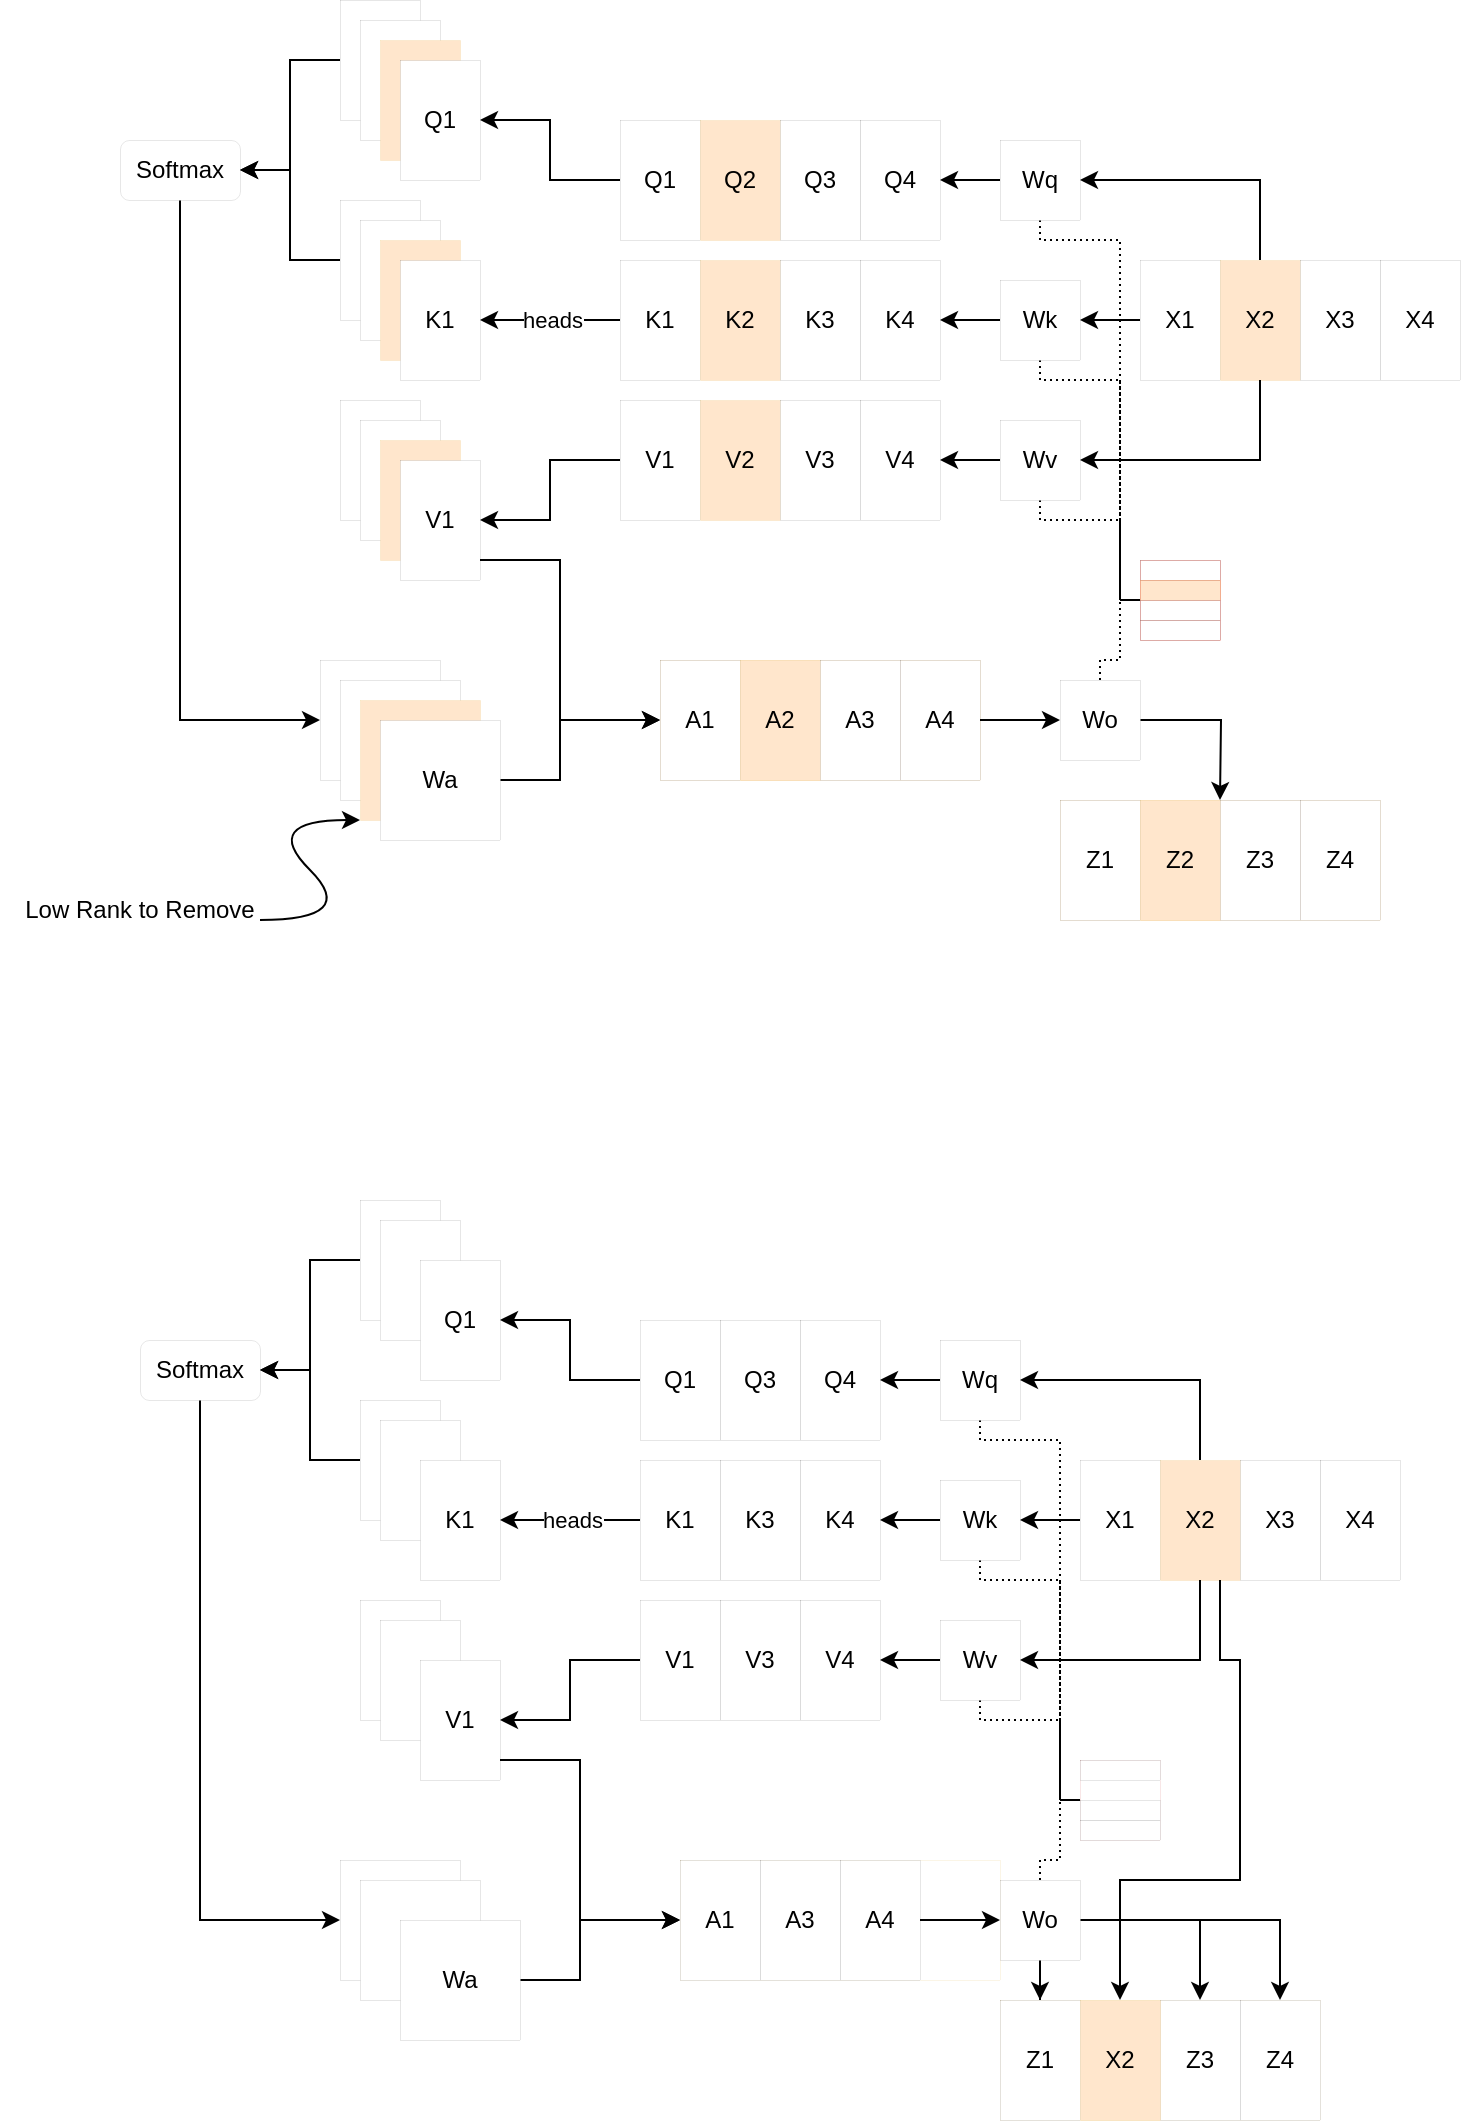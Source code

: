 <mxfile version="27.0.1">
  <diagram name="第 1 页" id="ROMm_DaNwAMZsz36nzgL">
    <mxGraphModel dx="2018" dy="1154" grid="1" gridSize="10" guides="1" tooltips="1" connect="1" arrows="1" fold="1" page="1" pageScale="1" pageWidth="827" pageHeight="1169" math="0" shadow="0">
      <root>
        <mxCell id="0" />
        <mxCell id="1" parent="0" />
        <mxCell id="zPmClShUyptiGjfQgdNd-24" value="" style="group;strokeColor=none;fillColor=default;strokeWidth=0;" parent="1" vertex="1" connectable="0">
          <mxGeometry x="370" y="290" width="160" height="60" as="geometry" />
        </mxCell>
        <mxCell id="zPmClShUyptiGjfQgdNd-16" value="V1" style="rounded=0;whiteSpace=wrap;html=1;strokeWidth=0;" parent="zPmClShUyptiGjfQgdNd-24" vertex="1">
          <mxGeometry width="40" height="60" as="geometry" />
        </mxCell>
        <mxCell id="zPmClShUyptiGjfQgdNd-17" value="V2" style="rounded=0;whiteSpace=wrap;html=1;fillColor=#ffe6cc;strokeColor=#d79b00;strokeWidth=0;" parent="zPmClShUyptiGjfQgdNd-24" vertex="1">
          <mxGeometry x="40" width="40" height="60" as="geometry" />
        </mxCell>
        <mxCell id="zPmClShUyptiGjfQgdNd-18" value="V3" style="rounded=0;whiteSpace=wrap;html=1;strokeWidth=0;" parent="zPmClShUyptiGjfQgdNd-24" vertex="1">
          <mxGeometry x="80" width="40" height="60" as="geometry" />
        </mxCell>
        <mxCell id="zPmClShUyptiGjfQgdNd-19" value="V4" style="rounded=0;whiteSpace=wrap;html=1;strokeWidth=0;" parent="zPmClShUyptiGjfQgdNd-24" vertex="1">
          <mxGeometry x="120" width="40" height="60" as="geometry" />
        </mxCell>
        <mxCell id="zPmClShUyptiGjfQgdNd-25" value="" style="group;strokeWidth=0;" parent="1" vertex="1" connectable="0">
          <mxGeometry x="370" y="220" width="160" height="60" as="geometry" />
        </mxCell>
        <mxCell id="zPmClShUyptiGjfQgdNd-20" value="K1" style="rounded=0;whiteSpace=wrap;html=1;strokeWidth=0;" parent="zPmClShUyptiGjfQgdNd-25" vertex="1">
          <mxGeometry width="40" height="60" as="geometry" />
        </mxCell>
        <mxCell id="zPmClShUyptiGjfQgdNd-21" value="K2" style="rounded=0;whiteSpace=wrap;html=1;fillColor=#ffe6cc;strokeColor=#d79b00;strokeWidth=0;" parent="zPmClShUyptiGjfQgdNd-25" vertex="1">
          <mxGeometry x="40" width="40" height="60" as="geometry" />
        </mxCell>
        <mxCell id="zPmClShUyptiGjfQgdNd-22" value="K3" style="rounded=0;whiteSpace=wrap;html=1;strokeWidth=0;" parent="zPmClShUyptiGjfQgdNd-25" vertex="1">
          <mxGeometry x="80" width="40" height="60" as="geometry" />
        </mxCell>
        <mxCell id="zPmClShUyptiGjfQgdNd-23" value="K4" style="rounded=0;whiteSpace=wrap;html=1;strokeWidth=0;" parent="zPmClShUyptiGjfQgdNd-25" vertex="1">
          <mxGeometry x="120" width="40" height="60" as="geometry" />
        </mxCell>
        <mxCell id="zPmClShUyptiGjfQgdNd-26" value="" style="group;strokeWidth=0;" parent="1" vertex="1" connectable="0">
          <mxGeometry x="370" y="150" width="160" height="60" as="geometry" />
        </mxCell>
        <mxCell id="zPmClShUyptiGjfQgdNd-27" value="Q1" style="rounded=0;whiteSpace=wrap;html=1;strokeWidth=0;" parent="zPmClShUyptiGjfQgdNd-26" vertex="1">
          <mxGeometry width="40" height="60" as="geometry" />
        </mxCell>
        <mxCell id="zPmClShUyptiGjfQgdNd-28" value="Q2" style="rounded=0;whiteSpace=wrap;html=1;fillColor=#ffe6cc;strokeColor=#d79b00;strokeWidth=0;" parent="zPmClShUyptiGjfQgdNd-26" vertex="1">
          <mxGeometry x="40" width="40" height="60" as="geometry" />
        </mxCell>
        <mxCell id="zPmClShUyptiGjfQgdNd-29" value="Q3" style="rounded=0;whiteSpace=wrap;html=1;strokeWidth=0;" parent="zPmClShUyptiGjfQgdNd-26" vertex="1">
          <mxGeometry x="80" width="40" height="60" as="geometry" />
        </mxCell>
        <mxCell id="zPmClShUyptiGjfQgdNd-30" value="Q4" style="rounded=0;whiteSpace=wrap;html=1;strokeWidth=0;" parent="zPmClShUyptiGjfQgdNd-26" vertex="1">
          <mxGeometry x="120" width="40" height="60" as="geometry" />
        </mxCell>
        <mxCell id="zPmClShUyptiGjfQgdNd-31" value="" style="group;strokeWidth=0;" parent="1" vertex="1" connectable="0">
          <mxGeometry x="630" y="220" width="160" height="60" as="geometry" />
        </mxCell>
        <mxCell id="zPmClShUyptiGjfQgdNd-32" value="X1" style="rounded=0;whiteSpace=wrap;html=1;strokeWidth=0;" parent="zPmClShUyptiGjfQgdNd-31" vertex="1">
          <mxGeometry width="40" height="60" as="geometry" />
        </mxCell>
        <mxCell id="zPmClShUyptiGjfQgdNd-33" value="X2" style="rounded=0;whiteSpace=wrap;html=1;fillColor=#ffe6cc;strokeColor=#d79b00;strokeWidth=0;" parent="zPmClShUyptiGjfQgdNd-31" vertex="1">
          <mxGeometry x="40" width="40" height="60" as="geometry" />
        </mxCell>
        <mxCell id="zPmClShUyptiGjfQgdNd-34" value="X3" style="rounded=0;whiteSpace=wrap;html=1;strokeWidth=0;" parent="zPmClShUyptiGjfQgdNd-31" vertex="1">
          <mxGeometry x="80" width="40" height="60" as="geometry" />
        </mxCell>
        <mxCell id="zPmClShUyptiGjfQgdNd-35" value="X4" style="rounded=0;whiteSpace=wrap;html=1;strokeWidth=0;" parent="zPmClShUyptiGjfQgdNd-31" vertex="1">
          <mxGeometry x="120" width="40" height="60" as="geometry" />
        </mxCell>
        <mxCell id="zPmClShUyptiGjfQgdNd-46" value="" style="edgeStyle=orthogonalEdgeStyle;rounded=0;orthogonalLoop=1;jettySize=auto;html=1;" parent="1" source="zPmClShUyptiGjfQgdNd-37" target="zPmClShUyptiGjfQgdNd-30" edge="1">
          <mxGeometry relative="1" as="geometry" />
        </mxCell>
        <mxCell id="-iVjem-Aw-oBZbqU4M_W-6" style="edgeStyle=orthogonalEdgeStyle;rounded=0;orthogonalLoop=1;jettySize=auto;html=1;entryX=0;entryY=0;entryDx=0;entryDy=0;dashed=1;dashPattern=1 2;endArrow=none;startFill=0;" edge="1" parent="1" source="zPmClShUyptiGjfQgdNd-37" target="zPmClShUyptiGjfQgdNd-109">
          <mxGeometry relative="1" as="geometry">
            <Array as="points">
              <mxPoint x="580" y="210" />
              <mxPoint x="620" y="210" />
              <mxPoint x="620" y="390" />
            </Array>
          </mxGeometry>
        </mxCell>
        <mxCell id="zPmClShUyptiGjfQgdNd-37" value="Wq" style="whiteSpace=wrap;html=1;aspect=fixed;strokeWidth=0;" parent="1" vertex="1">
          <mxGeometry x="560" y="160" width="40" height="40" as="geometry" />
        </mxCell>
        <mxCell id="zPmClShUyptiGjfQgdNd-42" style="edgeStyle=orthogonalEdgeStyle;rounded=0;orthogonalLoop=1;jettySize=auto;html=1;" parent="1" source="zPmClShUyptiGjfQgdNd-38" target="zPmClShUyptiGjfQgdNd-23" edge="1">
          <mxGeometry relative="1" as="geometry" />
        </mxCell>
        <mxCell id="-iVjem-Aw-oBZbqU4M_W-5" style="edgeStyle=orthogonalEdgeStyle;rounded=0;orthogonalLoop=1;jettySize=auto;html=1;entryX=0;entryY=0;entryDx=0;entryDy=0;dashed=1;dashPattern=1 2;endArrow=none;startFill=0;" edge="1" parent="1" source="zPmClShUyptiGjfQgdNd-38" target="zPmClShUyptiGjfQgdNd-109">
          <mxGeometry relative="1" as="geometry">
            <Array as="points">
              <mxPoint x="580" y="280" />
              <mxPoint x="620" y="280" />
              <mxPoint x="620" y="390" />
            </Array>
          </mxGeometry>
        </mxCell>
        <mxCell id="zPmClShUyptiGjfQgdNd-38" value="Wk" style="whiteSpace=wrap;html=1;aspect=fixed;strokeWidth=0;" parent="1" vertex="1">
          <mxGeometry x="560" y="230" width="40" height="40" as="geometry" />
        </mxCell>
        <mxCell id="zPmClShUyptiGjfQgdNd-44" value="" style="edgeStyle=orthogonalEdgeStyle;rounded=0;orthogonalLoop=1;jettySize=auto;html=1;" parent="1" source="zPmClShUyptiGjfQgdNd-39" target="zPmClShUyptiGjfQgdNd-19" edge="1">
          <mxGeometry relative="1" as="geometry" />
        </mxCell>
        <mxCell id="-iVjem-Aw-oBZbqU4M_W-4" style="edgeStyle=orthogonalEdgeStyle;rounded=0;orthogonalLoop=1;jettySize=auto;html=1;entryX=0;entryY=0;entryDx=0;entryDy=0;dashed=1;dashPattern=1 2;endArrow=none;startFill=0;strokeWidth=1;" edge="1" parent="1" source="zPmClShUyptiGjfQgdNd-39" target="zPmClShUyptiGjfQgdNd-109">
          <mxGeometry relative="1" as="geometry">
            <Array as="points">
              <mxPoint x="580" y="350" />
              <mxPoint x="620" y="350" />
              <mxPoint x="620" y="390" />
            </Array>
          </mxGeometry>
        </mxCell>
        <mxCell id="zPmClShUyptiGjfQgdNd-39" value="Wv" style="whiteSpace=wrap;html=1;aspect=fixed;strokeWidth=0;" parent="1" vertex="1">
          <mxGeometry x="560" y="300" width="40" height="40" as="geometry" />
        </mxCell>
        <mxCell id="zPmClShUyptiGjfQgdNd-41" style="edgeStyle=orthogonalEdgeStyle;rounded=0;orthogonalLoop=1;jettySize=auto;html=1;entryX=1;entryY=0.5;entryDx=0;entryDy=0;" parent="1" source="zPmClShUyptiGjfQgdNd-32" target="zPmClShUyptiGjfQgdNd-38" edge="1">
          <mxGeometry relative="1" as="geometry" />
        </mxCell>
        <mxCell id="zPmClShUyptiGjfQgdNd-43" style="edgeStyle=orthogonalEdgeStyle;rounded=0;orthogonalLoop=1;jettySize=auto;html=1;entryX=1;entryY=0.5;entryDx=0;entryDy=0;" parent="1" source="zPmClShUyptiGjfQgdNd-33" target="zPmClShUyptiGjfQgdNd-39" edge="1">
          <mxGeometry relative="1" as="geometry">
            <Array as="points">
              <mxPoint x="690" y="320" />
            </Array>
          </mxGeometry>
        </mxCell>
        <mxCell id="zPmClShUyptiGjfQgdNd-45" style="edgeStyle=orthogonalEdgeStyle;rounded=0;orthogonalLoop=1;jettySize=auto;html=1;entryX=1;entryY=0.5;entryDx=0;entryDy=0;" parent="1" source="zPmClShUyptiGjfQgdNd-33" target="zPmClShUyptiGjfQgdNd-37" edge="1">
          <mxGeometry relative="1" as="geometry">
            <Array as="points">
              <mxPoint x="690" y="180" />
            </Array>
          </mxGeometry>
        </mxCell>
        <mxCell id="zPmClShUyptiGjfQgdNd-55" value="" style="group;strokeWidth=0;" parent="1" vertex="1" connectable="0">
          <mxGeometry x="230" y="90" width="70" height="90" as="geometry" />
        </mxCell>
        <mxCell id="zPmClShUyptiGjfQgdNd-49" value="" style="rounded=0;whiteSpace=wrap;html=1;strokeWidth=0;" parent="zPmClShUyptiGjfQgdNd-55" vertex="1">
          <mxGeometry width="40" height="60" as="geometry" />
        </mxCell>
        <mxCell id="zPmClShUyptiGjfQgdNd-51" value="" style="rounded=0;whiteSpace=wrap;html=1;strokeWidth=0;" parent="zPmClShUyptiGjfQgdNd-55" vertex="1">
          <mxGeometry x="10" y="10" width="40" height="60" as="geometry" />
        </mxCell>
        <mxCell id="zPmClShUyptiGjfQgdNd-52" value="" style="rounded=0;whiteSpace=wrap;html=1;fillColor=#ffe6cc;strokeColor=#d79b00;strokeWidth=0;" parent="zPmClShUyptiGjfQgdNd-55" vertex="1">
          <mxGeometry x="20" y="20" width="40" height="60" as="geometry" />
        </mxCell>
        <mxCell id="zPmClShUyptiGjfQgdNd-53" value="Q1" style="rounded=0;whiteSpace=wrap;html=1;strokeWidth=0;" parent="zPmClShUyptiGjfQgdNd-55" vertex="1">
          <mxGeometry x="30" y="30" width="40" height="60" as="geometry" />
        </mxCell>
        <mxCell id="zPmClShUyptiGjfQgdNd-67" value="" style="group;strokeWidth=0;" parent="1" vertex="1" connectable="0">
          <mxGeometry x="230" y="190" width="70" height="90" as="geometry" />
        </mxCell>
        <mxCell id="zPmClShUyptiGjfQgdNd-68" value="" style="rounded=0;whiteSpace=wrap;html=1;strokeWidth=0;" parent="zPmClShUyptiGjfQgdNd-67" vertex="1">
          <mxGeometry width="40" height="60" as="geometry" />
        </mxCell>
        <mxCell id="zPmClShUyptiGjfQgdNd-69" value="" style="rounded=0;whiteSpace=wrap;html=1;strokeWidth=0;" parent="zPmClShUyptiGjfQgdNd-67" vertex="1">
          <mxGeometry x="10" y="10" width="40" height="60" as="geometry" />
        </mxCell>
        <mxCell id="zPmClShUyptiGjfQgdNd-70" value="" style="rounded=0;whiteSpace=wrap;html=1;fillColor=#ffe6cc;strokeColor=#d79b00;strokeWidth=0;" parent="zPmClShUyptiGjfQgdNd-67" vertex="1">
          <mxGeometry x="20" y="20" width="40" height="60" as="geometry" />
        </mxCell>
        <mxCell id="zPmClShUyptiGjfQgdNd-71" value="K1" style="rounded=0;whiteSpace=wrap;html=1;strokeWidth=0;" parent="zPmClShUyptiGjfQgdNd-67" vertex="1">
          <mxGeometry x="30" y="30" width="40" height="60" as="geometry" />
        </mxCell>
        <mxCell id="zPmClShUyptiGjfQgdNd-72" value="" style="group;strokeWidth=0;" parent="1" vertex="1" connectable="0">
          <mxGeometry x="230" y="290" width="70" height="90" as="geometry" />
        </mxCell>
        <mxCell id="zPmClShUyptiGjfQgdNd-73" value="" style="rounded=0;whiteSpace=wrap;html=1;strokeWidth=0;" parent="zPmClShUyptiGjfQgdNd-72" vertex="1">
          <mxGeometry width="40" height="60" as="geometry" />
        </mxCell>
        <mxCell id="zPmClShUyptiGjfQgdNd-74" value="" style="rounded=0;whiteSpace=wrap;html=1;strokeWidth=0;" parent="zPmClShUyptiGjfQgdNd-72" vertex="1">
          <mxGeometry x="10" y="10" width="40" height="60" as="geometry" />
        </mxCell>
        <mxCell id="zPmClShUyptiGjfQgdNd-75" value="" style="rounded=0;whiteSpace=wrap;html=1;fillColor=#ffe6cc;strokeColor=#d79b00;strokeWidth=0;" parent="zPmClShUyptiGjfQgdNd-72" vertex="1">
          <mxGeometry x="20" y="20" width="40" height="60" as="geometry" />
        </mxCell>
        <mxCell id="zPmClShUyptiGjfQgdNd-76" value="V1" style="rounded=0;whiteSpace=wrap;html=1;strokeWidth=0;" parent="zPmClShUyptiGjfQgdNd-72" vertex="1">
          <mxGeometry x="30" y="30" width="40" height="60" as="geometry" />
        </mxCell>
        <mxCell id="zPmClShUyptiGjfQgdNd-77" value="" style="edgeStyle=orthogonalEdgeStyle;rounded=0;orthogonalLoop=1;jettySize=auto;html=1;" parent="1" source="zPmClShUyptiGjfQgdNd-27" target="zPmClShUyptiGjfQgdNd-53" edge="1">
          <mxGeometry relative="1" as="geometry">
            <Array as="points">
              <mxPoint x="335" y="180" />
              <mxPoint x="335" y="150" />
            </Array>
          </mxGeometry>
        </mxCell>
        <mxCell id="zPmClShUyptiGjfQgdNd-78" value="" style="edgeStyle=orthogonalEdgeStyle;rounded=0;orthogonalLoop=1;jettySize=auto;html=1;" parent="1" source="zPmClShUyptiGjfQgdNd-20" target="zPmClShUyptiGjfQgdNd-71" edge="1">
          <mxGeometry relative="1" as="geometry" />
        </mxCell>
        <mxCell id="zPmClShUyptiGjfQgdNd-116" value="heads" style="edgeLabel;html=1;align=center;verticalAlign=middle;resizable=0;points=[];" parent="zPmClShUyptiGjfQgdNd-78" vertex="1" connectable="0">
          <mxGeometry x="-0.012" y="2" relative="1" as="geometry">
            <mxPoint y="-2" as="offset" />
          </mxGeometry>
        </mxCell>
        <mxCell id="zPmClShUyptiGjfQgdNd-79" value="" style="edgeStyle=orthogonalEdgeStyle;rounded=0;orthogonalLoop=1;jettySize=auto;html=1;" parent="1" source="zPmClShUyptiGjfQgdNd-16" target="zPmClShUyptiGjfQgdNd-76" edge="1">
          <mxGeometry relative="1" as="geometry" />
        </mxCell>
        <mxCell id="zPmClShUyptiGjfQgdNd-88" value="" style="group" parent="1" vertex="1" connectable="0">
          <mxGeometry x="220" y="420" width="90" height="90" as="geometry" />
        </mxCell>
        <mxCell id="zPmClShUyptiGjfQgdNd-80" value="" style="rounded=0;whiteSpace=wrap;html=1;strokeWidth=0;" parent="zPmClShUyptiGjfQgdNd-88" vertex="1">
          <mxGeometry width="60" height="60" as="geometry" />
        </mxCell>
        <mxCell id="zPmClShUyptiGjfQgdNd-81" value="" style="rounded=0;whiteSpace=wrap;html=1;strokeWidth=0;" parent="zPmClShUyptiGjfQgdNd-88" vertex="1">
          <mxGeometry x="10" y="10" width="60" height="60" as="geometry" />
        </mxCell>
        <mxCell id="zPmClShUyptiGjfQgdNd-82" value="" style="rounded=0;whiteSpace=wrap;html=1;fillColor=#ffe6cc;strokeColor=#d79b00;strokeWidth=0;" parent="zPmClShUyptiGjfQgdNd-88" vertex="1">
          <mxGeometry x="20" y="20" width="60" height="60" as="geometry" />
        </mxCell>
        <mxCell id="zPmClShUyptiGjfQgdNd-103" style="edgeStyle=orthogonalEdgeStyle;rounded=0;orthogonalLoop=1;jettySize=auto;html=1;exitX=1;exitY=0.5;exitDx=0;exitDy=0;strokeWidth=1;" parent="zPmClShUyptiGjfQgdNd-88" source="zPmClShUyptiGjfQgdNd-83" edge="1">
          <mxGeometry relative="1" as="geometry">
            <mxPoint x="170" y="30.0" as="targetPoint" />
            <Array as="points">
              <mxPoint x="120" y="60" />
              <mxPoint x="120" y="30" />
            </Array>
          </mxGeometry>
        </mxCell>
        <mxCell id="zPmClShUyptiGjfQgdNd-83" value="Wa" style="rounded=0;whiteSpace=wrap;html=1;strokeWidth=0;" parent="zPmClShUyptiGjfQgdNd-88" vertex="1">
          <mxGeometry x="30" y="30" width="60" height="60" as="geometry" />
        </mxCell>
        <mxCell id="zPmClShUyptiGjfQgdNd-95" style="edgeStyle=orthogonalEdgeStyle;rounded=0;orthogonalLoop=1;jettySize=auto;html=1;entryX=0;entryY=0.5;entryDx=0;entryDy=0;" parent="1" source="zPmClShUyptiGjfQgdNd-91" target="zPmClShUyptiGjfQgdNd-80" edge="1">
          <mxGeometry relative="1" as="geometry">
            <Array as="points">
              <mxPoint x="150" y="450" />
            </Array>
          </mxGeometry>
        </mxCell>
        <mxCell id="zPmClShUyptiGjfQgdNd-91" value="Softmax" style="rounded=1;whiteSpace=wrap;html=1;strokeWidth=0;" parent="1" vertex="1">
          <mxGeometry x="120" y="160" width="60" height="30" as="geometry" />
        </mxCell>
        <mxCell id="zPmClShUyptiGjfQgdNd-92" style="edgeStyle=orthogonalEdgeStyle;rounded=0;orthogonalLoop=1;jettySize=auto;html=1;entryX=1;entryY=0.5;entryDx=0;entryDy=0;" parent="1" source="zPmClShUyptiGjfQgdNd-49" target="zPmClShUyptiGjfQgdNd-91" edge="1">
          <mxGeometry relative="1" as="geometry" />
        </mxCell>
        <mxCell id="zPmClShUyptiGjfQgdNd-93" style="edgeStyle=orthogonalEdgeStyle;rounded=0;orthogonalLoop=1;jettySize=auto;html=1;exitX=0;exitY=0.5;exitDx=0;exitDy=0;entryX=1;entryY=0.5;entryDx=0;entryDy=0;" parent="1" source="zPmClShUyptiGjfQgdNd-68" target="zPmClShUyptiGjfQgdNd-91" edge="1">
          <mxGeometry relative="1" as="geometry" />
        </mxCell>
        <mxCell id="zPmClShUyptiGjfQgdNd-97" value="" style="group;fillColor=#ffe6cc;strokeColor=#d79b00;strokeWidth=0;" parent="1" vertex="1" connectable="0">
          <mxGeometry x="390" y="420" width="160" height="60" as="geometry" />
        </mxCell>
        <mxCell id="zPmClShUyptiGjfQgdNd-98" value="A1" style="rounded=0;whiteSpace=wrap;html=1;strokeWidth=0;" parent="zPmClShUyptiGjfQgdNd-97" vertex="1">
          <mxGeometry width="40" height="60" as="geometry" />
        </mxCell>
        <mxCell id="zPmClShUyptiGjfQgdNd-99" value="A2" style="rounded=0;whiteSpace=wrap;html=1;fillColor=#ffe6cc;strokeColor=#d79b00;strokeWidth=0;" parent="zPmClShUyptiGjfQgdNd-97" vertex="1">
          <mxGeometry x="40" width="40" height="60" as="geometry" />
        </mxCell>
        <mxCell id="zPmClShUyptiGjfQgdNd-100" value="A3" style="rounded=0;whiteSpace=wrap;html=1;strokeWidth=0;" parent="zPmClShUyptiGjfQgdNd-97" vertex="1">
          <mxGeometry x="80" width="40" height="60" as="geometry" />
        </mxCell>
        <mxCell id="zPmClShUyptiGjfQgdNd-101" value="A4" style="rounded=0;whiteSpace=wrap;html=1;strokeWidth=0;" parent="zPmClShUyptiGjfQgdNd-97" vertex="1">
          <mxGeometry x="120" width="40" height="60" as="geometry" />
        </mxCell>
        <mxCell id="zPmClShUyptiGjfQgdNd-102" style="edgeStyle=orthogonalEdgeStyle;rounded=0;orthogonalLoop=1;jettySize=auto;html=1;entryX=0;entryY=0.5;entryDx=0;entryDy=0;" parent="1" source="zPmClShUyptiGjfQgdNd-76" target="zPmClShUyptiGjfQgdNd-98" edge="1">
          <mxGeometry relative="1" as="geometry">
            <Array as="points">
              <mxPoint x="340" y="370" />
              <mxPoint x="340" y="450" />
            </Array>
          </mxGeometry>
        </mxCell>
        <mxCell id="zPmClShUyptiGjfQgdNd-113" value="" style="group;fillColor=#e51400;fontColor=#ffffff;strokeColor=#B20000;strokeWidth=0;" parent="1" vertex="1" connectable="0">
          <mxGeometry x="630" y="370" width="40" height="40" as="geometry" />
        </mxCell>
        <mxCell id="zPmClShUyptiGjfQgdNd-106" value="" style="whiteSpace=wrap;html=1;strokeWidth=0;" parent="zPmClShUyptiGjfQgdNd-113" vertex="1">
          <mxGeometry width="40" height="10" as="geometry" />
        </mxCell>
        <mxCell id="zPmClShUyptiGjfQgdNd-108" value="" style="whiteSpace=wrap;html=1;fillColor=#ffe6cc;strokeColor=#d79b00;strokeWidth=0;" parent="zPmClShUyptiGjfQgdNd-113" vertex="1">
          <mxGeometry y="10" width="40" height="10" as="geometry" />
        </mxCell>
        <mxCell id="zPmClShUyptiGjfQgdNd-109" value="" style="whiteSpace=wrap;html=1;strokeWidth=0;" parent="zPmClShUyptiGjfQgdNd-113" vertex="1">
          <mxGeometry y="20" width="40" height="10" as="geometry" />
        </mxCell>
        <mxCell id="zPmClShUyptiGjfQgdNd-110" value="" style="whiteSpace=wrap;html=1;strokeWidth=0;" parent="zPmClShUyptiGjfQgdNd-113" vertex="1">
          <mxGeometry y="30" width="40" height="10" as="geometry" />
        </mxCell>
        <mxCell id="zPmClShUyptiGjfQgdNd-122" value="Low Rank to Remove" style="text;html=1;align=center;verticalAlign=middle;whiteSpace=wrap;rounded=0;" parent="1" vertex="1">
          <mxGeometry x="60" y="530" width="140" height="30" as="geometry" />
        </mxCell>
        <mxCell id="zPmClShUyptiGjfQgdNd-123" value="" style="curved=1;endArrow=classic;html=1;rounded=0;" parent="1" edge="1">
          <mxGeometry width="50" height="50" relative="1" as="geometry">
            <mxPoint x="190" y="550" as="sourcePoint" />
            <mxPoint x="240" y="500" as="targetPoint" />
            <Array as="points">
              <mxPoint x="240" y="550" />
              <mxPoint x="190" y="500" />
            </Array>
          </mxGeometry>
        </mxCell>
        <mxCell id="-iVjem-Aw-oBZbqU4M_W-9" style="edgeStyle=orthogonalEdgeStyle;rounded=0;orthogonalLoop=1;jettySize=auto;html=1;entryX=0;entryY=1;entryDx=0;entryDy=0;dashed=1;dashPattern=1 2;endArrow=none;startFill=0;" edge="1" parent="1" source="-iVjem-Aw-oBZbqU4M_W-7" target="zPmClShUyptiGjfQgdNd-108">
          <mxGeometry relative="1" as="geometry">
            <Array as="points">
              <mxPoint x="610" y="420" />
              <mxPoint x="620" y="420" />
              <mxPoint x="620" y="390" />
            </Array>
          </mxGeometry>
        </mxCell>
        <mxCell id="-iVjem-Aw-oBZbqU4M_W-15" style="edgeStyle=orthogonalEdgeStyle;rounded=0;orthogonalLoop=1;jettySize=auto;html=1;exitX=1;exitY=0.5;exitDx=0;exitDy=0;" edge="1" parent="1" source="-iVjem-Aw-oBZbqU4M_W-7">
          <mxGeometry relative="1" as="geometry">
            <mxPoint x="670" y="490" as="targetPoint" />
          </mxGeometry>
        </mxCell>
        <mxCell id="-iVjem-Aw-oBZbqU4M_W-7" value="Wo" style="whiteSpace=wrap;html=1;aspect=fixed;strokeWidth=0;" vertex="1" parent="1">
          <mxGeometry x="590" y="430" width="40" height="40" as="geometry" />
        </mxCell>
        <mxCell id="-iVjem-Aw-oBZbqU4M_W-8" value="" style="edgeStyle=orthogonalEdgeStyle;rounded=0;orthogonalLoop=1;jettySize=auto;html=1;" edge="1" parent="1" source="zPmClShUyptiGjfQgdNd-101" target="-iVjem-Aw-oBZbqU4M_W-7">
          <mxGeometry relative="1" as="geometry" />
        </mxCell>
        <mxCell id="-iVjem-Aw-oBZbqU4M_W-10" value="" style="group;fillColor=#ffe6cc;strokeColor=#d79b00;strokeWidth=0;" vertex="1" connectable="0" parent="1">
          <mxGeometry x="590" y="490" width="160" height="60" as="geometry" />
        </mxCell>
        <mxCell id="-iVjem-Aw-oBZbqU4M_W-11" value="Z1" style="rounded=0;whiteSpace=wrap;html=1;strokeWidth=0;" vertex="1" parent="-iVjem-Aw-oBZbqU4M_W-10">
          <mxGeometry width="40" height="60" as="geometry" />
        </mxCell>
        <mxCell id="-iVjem-Aw-oBZbqU4M_W-12" value="Z2" style="rounded=0;whiteSpace=wrap;html=1;fillColor=#ffe6cc;strokeColor=#d79b00;strokeWidth=0;" vertex="1" parent="-iVjem-Aw-oBZbqU4M_W-10">
          <mxGeometry x="40" width="40" height="60" as="geometry" />
        </mxCell>
        <mxCell id="-iVjem-Aw-oBZbqU4M_W-13" value="Z3" style="rounded=0;whiteSpace=wrap;html=1;strokeWidth=0;" vertex="1" parent="-iVjem-Aw-oBZbqU4M_W-10">
          <mxGeometry x="80" width="40" height="60" as="geometry" />
        </mxCell>
        <mxCell id="-iVjem-Aw-oBZbqU4M_W-14" value="Z4" style="rounded=0;whiteSpace=wrap;html=1;strokeWidth=0;" vertex="1" parent="-iVjem-Aw-oBZbqU4M_W-10">
          <mxGeometry x="120" width="40" height="60" as="geometry" />
        </mxCell>
        <mxCell id="-iVjem-Aw-oBZbqU4M_W-16" value="" style="group;strokeColor=none;fillColor=none;strokeWidth=0;" vertex="1" connectable="0" parent="1">
          <mxGeometry x="380" y="890" width="160" height="60" as="geometry" />
        </mxCell>
        <mxCell id="-iVjem-Aw-oBZbqU4M_W-17" value="V1" style="rounded=0;whiteSpace=wrap;html=1;strokeWidth=0;" vertex="1" parent="-iVjem-Aw-oBZbqU4M_W-16">
          <mxGeometry width="40" height="60" as="geometry" />
        </mxCell>
        <mxCell id="-iVjem-Aw-oBZbqU4M_W-19" value="V3" style="rounded=0;whiteSpace=wrap;html=1;strokeWidth=0;" vertex="1" parent="-iVjem-Aw-oBZbqU4M_W-16">
          <mxGeometry x="40" width="40" height="60" as="geometry" />
        </mxCell>
        <mxCell id="-iVjem-Aw-oBZbqU4M_W-20" value="V4" style="rounded=0;whiteSpace=wrap;html=1;strokeWidth=0;" vertex="1" parent="-iVjem-Aw-oBZbqU4M_W-16">
          <mxGeometry x="80" width="40" height="60" as="geometry" />
        </mxCell>
        <mxCell id="-iVjem-Aw-oBZbqU4M_W-21" value="" style="group;strokeWidth=0;" vertex="1" connectable="0" parent="1">
          <mxGeometry x="380" y="820" width="160" height="60" as="geometry" />
        </mxCell>
        <mxCell id="-iVjem-Aw-oBZbqU4M_W-22" value="K1" style="rounded=0;whiteSpace=wrap;html=1;strokeWidth=0;" vertex="1" parent="-iVjem-Aw-oBZbqU4M_W-21">
          <mxGeometry width="40" height="60" as="geometry" />
        </mxCell>
        <mxCell id="-iVjem-Aw-oBZbqU4M_W-24" value="K3" style="rounded=0;whiteSpace=wrap;html=1;strokeWidth=0;" vertex="1" parent="-iVjem-Aw-oBZbqU4M_W-21">
          <mxGeometry x="40" width="40" height="60" as="geometry" />
        </mxCell>
        <mxCell id="-iVjem-Aw-oBZbqU4M_W-25" value="K4" style="rounded=0;whiteSpace=wrap;html=1;strokeWidth=0;" vertex="1" parent="-iVjem-Aw-oBZbqU4M_W-21">
          <mxGeometry x="80" width="40" height="60" as="geometry" />
        </mxCell>
        <mxCell id="-iVjem-Aw-oBZbqU4M_W-26" value="" style="group;strokeWidth=0;" vertex="1" connectable="0" parent="1">
          <mxGeometry x="380" y="750" width="160" height="60" as="geometry" />
        </mxCell>
        <mxCell id="-iVjem-Aw-oBZbqU4M_W-27" value="Q1" style="rounded=0;whiteSpace=wrap;html=1;strokeWidth=0;" vertex="1" parent="-iVjem-Aw-oBZbqU4M_W-26">
          <mxGeometry width="40" height="60" as="geometry" />
        </mxCell>
        <mxCell id="-iVjem-Aw-oBZbqU4M_W-29" value="Q3" style="rounded=0;whiteSpace=wrap;html=1;strokeWidth=0;" vertex="1" parent="-iVjem-Aw-oBZbqU4M_W-26">
          <mxGeometry x="40" width="40" height="60" as="geometry" />
        </mxCell>
        <mxCell id="-iVjem-Aw-oBZbqU4M_W-30" value="Q4" style="rounded=0;whiteSpace=wrap;html=1;strokeWidth=0;" vertex="1" parent="-iVjem-Aw-oBZbqU4M_W-26">
          <mxGeometry x="80" width="40" height="60" as="geometry" />
        </mxCell>
        <mxCell id="-iVjem-Aw-oBZbqU4M_W-31" value="" style="group;strokeWidth=0;" vertex="1" connectable="0" parent="1">
          <mxGeometry x="600" y="820" width="160" height="60" as="geometry" />
        </mxCell>
        <mxCell id="-iVjem-Aw-oBZbqU4M_W-32" value="X1" style="rounded=0;whiteSpace=wrap;html=1;strokeWidth=0;" vertex="1" parent="-iVjem-Aw-oBZbqU4M_W-31">
          <mxGeometry width="40" height="60" as="geometry" />
        </mxCell>
        <mxCell id="-iVjem-Aw-oBZbqU4M_W-33" value="X2" style="rounded=0;whiteSpace=wrap;html=1;fillColor=#ffe6cc;strokeColor=#d79b00;strokeWidth=0;" vertex="1" parent="-iVjem-Aw-oBZbqU4M_W-31">
          <mxGeometry x="40" width="40" height="60" as="geometry" />
        </mxCell>
        <mxCell id="-iVjem-Aw-oBZbqU4M_W-34" value="X3" style="rounded=0;whiteSpace=wrap;html=1;strokeWidth=0;" vertex="1" parent="-iVjem-Aw-oBZbqU4M_W-31">
          <mxGeometry x="80" width="40" height="60" as="geometry" />
        </mxCell>
        <mxCell id="-iVjem-Aw-oBZbqU4M_W-35" value="X4" style="rounded=0;whiteSpace=wrap;html=1;strokeWidth=0;" vertex="1" parent="-iVjem-Aw-oBZbqU4M_W-31">
          <mxGeometry x="120" width="40" height="60" as="geometry" />
        </mxCell>
        <mxCell id="-iVjem-Aw-oBZbqU4M_W-36" value="" style="edgeStyle=orthogonalEdgeStyle;rounded=0;orthogonalLoop=1;jettySize=auto;html=1;" edge="1" parent="1" source="-iVjem-Aw-oBZbqU4M_W-38" target="-iVjem-Aw-oBZbqU4M_W-30">
          <mxGeometry relative="1" as="geometry" />
        </mxCell>
        <mxCell id="-iVjem-Aw-oBZbqU4M_W-37" style="edgeStyle=orthogonalEdgeStyle;rounded=0;orthogonalLoop=1;jettySize=auto;html=1;entryX=0;entryY=0;entryDx=0;entryDy=0;dashed=1;dashPattern=1 2;endArrow=none;startFill=0;" edge="1" parent="1" source="-iVjem-Aw-oBZbqU4M_W-38" target="-iVjem-Aw-oBZbqU4M_W-86">
          <mxGeometry relative="1" as="geometry">
            <Array as="points">
              <mxPoint x="550" y="810" />
              <mxPoint x="590" y="810" />
              <mxPoint x="590" y="990" />
            </Array>
          </mxGeometry>
        </mxCell>
        <mxCell id="-iVjem-Aw-oBZbqU4M_W-38" value="Wq" style="whiteSpace=wrap;html=1;aspect=fixed;strokeWidth=0;" vertex="1" parent="1">
          <mxGeometry x="530" y="760" width="40" height="40" as="geometry" />
        </mxCell>
        <mxCell id="-iVjem-Aw-oBZbqU4M_W-39" style="edgeStyle=orthogonalEdgeStyle;rounded=0;orthogonalLoop=1;jettySize=auto;html=1;" edge="1" parent="1" source="-iVjem-Aw-oBZbqU4M_W-41" target="-iVjem-Aw-oBZbqU4M_W-25">
          <mxGeometry relative="1" as="geometry" />
        </mxCell>
        <mxCell id="-iVjem-Aw-oBZbqU4M_W-40" style="edgeStyle=orthogonalEdgeStyle;rounded=0;orthogonalLoop=1;jettySize=auto;html=1;entryX=0;entryY=0;entryDx=0;entryDy=0;dashed=1;dashPattern=1 2;endArrow=none;startFill=0;" edge="1" parent="1" source="-iVjem-Aw-oBZbqU4M_W-41" target="-iVjem-Aw-oBZbqU4M_W-86">
          <mxGeometry relative="1" as="geometry">
            <Array as="points">
              <mxPoint x="550" y="880" />
              <mxPoint x="590" y="880" />
              <mxPoint x="590" y="990" />
            </Array>
          </mxGeometry>
        </mxCell>
        <mxCell id="-iVjem-Aw-oBZbqU4M_W-41" value="Wk" style="whiteSpace=wrap;html=1;aspect=fixed;strokeWidth=0;" vertex="1" parent="1">
          <mxGeometry x="530" y="830" width="40" height="40" as="geometry" />
        </mxCell>
        <mxCell id="-iVjem-Aw-oBZbqU4M_W-42" value="" style="edgeStyle=orthogonalEdgeStyle;rounded=0;orthogonalLoop=1;jettySize=auto;html=1;" edge="1" parent="1" source="-iVjem-Aw-oBZbqU4M_W-44" target="-iVjem-Aw-oBZbqU4M_W-20">
          <mxGeometry relative="1" as="geometry" />
        </mxCell>
        <mxCell id="-iVjem-Aw-oBZbqU4M_W-43" style="edgeStyle=orthogonalEdgeStyle;rounded=0;orthogonalLoop=1;jettySize=auto;html=1;entryX=0;entryY=0;entryDx=0;entryDy=0;dashed=1;dashPattern=1 2;endArrow=none;startFill=0;strokeWidth=1;" edge="1" parent="1" source="-iVjem-Aw-oBZbqU4M_W-44" target="-iVjem-Aw-oBZbqU4M_W-86">
          <mxGeometry relative="1" as="geometry">
            <Array as="points">
              <mxPoint x="550" y="950" />
              <mxPoint x="590" y="950" />
              <mxPoint x="590" y="990" />
            </Array>
          </mxGeometry>
        </mxCell>
        <mxCell id="-iVjem-Aw-oBZbqU4M_W-44" value="Wv" style="whiteSpace=wrap;html=1;aspect=fixed;strokeWidth=0;" vertex="1" parent="1">
          <mxGeometry x="530" y="900" width="40" height="40" as="geometry" />
        </mxCell>
        <mxCell id="-iVjem-Aw-oBZbqU4M_W-45" style="edgeStyle=orthogonalEdgeStyle;rounded=0;orthogonalLoop=1;jettySize=auto;html=1;entryX=1;entryY=0.5;entryDx=0;entryDy=0;" edge="1" parent="1" source="-iVjem-Aw-oBZbqU4M_W-32" target="-iVjem-Aw-oBZbqU4M_W-41">
          <mxGeometry relative="1" as="geometry" />
        </mxCell>
        <mxCell id="-iVjem-Aw-oBZbqU4M_W-46" style="edgeStyle=orthogonalEdgeStyle;rounded=0;orthogonalLoop=1;jettySize=auto;html=1;entryX=1;entryY=0.5;entryDx=0;entryDy=0;" edge="1" parent="1" source="-iVjem-Aw-oBZbqU4M_W-33" target="-iVjem-Aw-oBZbqU4M_W-44">
          <mxGeometry relative="1" as="geometry">
            <Array as="points">
              <mxPoint x="660" y="920" />
            </Array>
          </mxGeometry>
        </mxCell>
        <mxCell id="-iVjem-Aw-oBZbqU4M_W-47" style="edgeStyle=orthogonalEdgeStyle;rounded=0;orthogonalLoop=1;jettySize=auto;html=1;entryX=1;entryY=0.5;entryDx=0;entryDy=0;" edge="1" parent="1" source="-iVjem-Aw-oBZbqU4M_W-33" target="-iVjem-Aw-oBZbqU4M_W-38">
          <mxGeometry relative="1" as="geometry">
            <Array as="points">
              <mxPoint x="660" y="780" />
            </Array>
          </mxGeometry>
        </mxCell>
        <mxCell id="-iVjem-Aw-oBZbqU4M_W-48" value="" style="group;strokeWidth=0;" vertex="1" connectable="0" parent="1">
          <mxGeometry x="240" y="690" width="70" height="90" as="geometry" />
        </mxCell>
        <mxCell id="-iVjem-Aw-oBZbqU4M_W-49" value="" style="rounded=0;whiteSpace=wrap;html=1;strokeWidth=0;" vertex="1" parent="-iVjem-Aw-oBZbqU4M_W-48">
          <mxGeometry width="40" height="60" as="geometry" />
        </mxCell>
        <mxCell id="-iVjem-Aw-oBZbqU4M_W-50" value="" style="rounded=0;whiteSpace=wrap;html=1;strokeWidth=0;" vertex="1" parent="-iVjem-Aw-oBZbqU4M_W-48">
          <mxGeometry x="10" y="10" width="40" height="60" as="geometry" />
        </mxCell>
        <mxCell id="-iVjem-Aw-oBZbqU4M_W-52" value="Q1" style="rounded=0;whiteSpace=wrap;html=1;strokeWidth=0;" vertex="1" parent="-iVjem-Aw-oBZbqU4M_W-48">
          <mxGeometry x="30" y="30" width="40" height="60" as="geometry" />
        </mxCell>
        <mxCell id="-iVjem-Aw-oBZbqU4M_W-53" value="" style="group;strokeWidth=0;" vertex="1" connectable="0" parent="1">
          <mxGeometry x="240" y="790" width="70" height="90" as="geometry" />
        </mxCell>
        <mxCell id="-iVjem-Aw-oBZbqU4M_W-54" value="" style="rounded=0;whiteSpace=wrap;html=1;strokeWidth=0;" vertex="1" parent="-iVjem-Aw-oBZbqU4M_W-53">
          <mxGeometry width="40" height="60" as="geometry" />
        </mxCell>
        <mxCell id="-iVjem-Aw-oBZbqU4M_W-55" value="" style="rounded=0;whiteSpace=wrap;html=1;strokeWidth=0;" vertex="1" parent="-iVjem-Aw-oBZbqU4M_W-53">
          <mxGeometry x="10" y="10" width="40" height="60" as="geometry" />
        </mxCell>
        <mxCell id="-iVjem-Aw-oBZbqU4M_W-57" value="K1" style="rounded=0;whiteSpace=wrap;html=1;strokeWidth=0;" vertex="1" parent="-iVjem-Aw-oBZbqU4M_W-53">
          <mxGeometry x="30" y="30" width="40" height="60" as="geometry" />
        </mxCell>
        <mxCell id="-iVjem-Aw-oBZbqU4M_W-58" value="" style="group;strokeWidth=0;" vertex="1" connectable="0" parent="1">
          <mxGeometry x="240" y="890" width="70" height="90" as="geometry" />
        </mxCell>
        <mxCell id="-iVjem-Aw-oBZbqU4M_W-59" value="" style="rounded=0;whiteSpace=wrap;html=1;strokeWidth=0;" vertex="1" parent="-iVjem-Aw-oBZbqU4M_W-58">
          <mxGeometry width="40" height="60" as="geometry" />
        </mxCell>
        <mxCell id="-iVjem-Aw-oBZbqU4M_W-60" value="" style="rounded=0;whiteSpace=wrap;html=1;strokeWidth=0;" vertex="1" parent="-iVjem-Aw-oBZbqU4M_W-58">
          <mxGeometry x="10" y="10" width="40" height="60" as="geometry" />
        </mxCell>
        <mxCell id="-iVjem-Aw-oBZbqU4M_W-62" value="V1" style="rounded=0;whiteSpace=wrap;html=1;strokeWidth=0;" vertex="1" parent="-iVjem-Aw-oBZbqU4M_W-58">
          <mxGeometry x="30" y="30" width="40" height="60" as="geometry" />
        </mxCell>
        <mxCell id="-iVjem-Aw-oBZbqU4M_W-63" value="" style="edgeStyle=orthogonalEdgeStyle;rounded=0;orthogonalLoop=1;jettySize=auto;html=1;" edge="1" parent="1" source="-iVjem-Aw-oBZbqU4M_W-27" target="-iVjem-Aw-oBZbqU4M_W-52">
          <mxGeometry relative="1" as="geometry">
            <Array as="points">
              <mxPoint x="345" y="780" />
              <mxPoint x="345" y="750" />
            </Array>
          </mxGeometry>
        </mxCell>
        <mxCell id="-iVjem-Aw-oBZbqU4M_W-64" value="" style="edgeStyle=orthogonalEdgeStyle;rounded=0;orthogonalLoop=1;jettySize=auto;html=1;" edge="1" parent="1" source="-iVjem-Aw-oBZbqU4M_W-22" target="-iVjem-Aw-oBZbqU4M_W-57">
          <mxGeometry relative="1" as="geometry" />
        </mxCell>
        <mxCell id="-iVjem-Aw-oBZbqU4M_W-65" value="heads" style="edgeLabel;html=1;align=center;verticalAlign=middle;resizable=0;points=[];" vertex="1" connectable="0" parent="-iVjem-Aw-oBZbqU4M_W-64">
          <mxGeometry x="-0.012" y="2" relative="1" as="geometry">
            <mxPoint y="-2" as="offset" />
          </mxGeometry>
        </mxCell>
        <mxCell id="-iVjem-Aw-oBZbqU4M_W-66" value="" style="edgeStyle=orthogonalEdgeStyle;rounded=0;orthogonalLoop=1;jettySize=auto;html=1;" edge="1" parent="1" source="-iVjem-Aw-oBZbqU4M_W-17" target="-iVjem-Aw-oBZbqU4M_W-62">
          <mxGeometry relative="1" as="geometry" />
        </mxCell>
        <mxCell id="-iVjem-Aw-oBZbqU4M_W-67" value="" style="group" vertex="1" connectable="0" parent="1">
          <mxGeometry x="230" y="1020" width="90" height="90" as="geometry" />
        </mxCell>
        <mxCell id="-iVjem-Aw-oBZbqU4M_W-68" value="" style="rounded=0;whiteSpace=wrap;html=1;strokeWidth=0;" vertex="1" parent="-iVjem-Aw-oBZbqU4M_W-67">
          <mxGeometry width="60" height="60" as="geometry" />
        </mxCell>
        <mxCell id="-iVjem-Aw-oBZbqU4M_W-69" value="" style="rounded=0;whiteSpace=wrap;html=1;strokeWidth=0;" vertex="1" parent="-iVjem-Aw-oBZbqU4M_W-67">
          <mxGeometry x="10" y="10" width="60" height="60" as="geometry" />
        </mxCell>
        <mxCell id="-iVjem-Aw-oBZbqU4M_W-71" style="edgeStyle=orthogonalEdgeStyle;rounded=0;orthogonalLoop=1;jettySize=auto;html=1;exitX=1;exitY=0.5;exitDx=0;exitDy=0;strokeWidth=1;" edge="1" parent="-iVjem-Aw-oBZbqU4M_W-67" source="-iVjem-Aw-oBZbqU4M_W-72">
          <mxGeometry relative="1" as="geometry">
            <mxPoint x="170" y="30.0" as="targetPoint" />
            <Array as="points">
              <mxPoint x="120" y="60" />
              <mxPoint x="120" y="30" />
            </Array>
          </mxGeometry>
        </mxCell>
        <mxCell id="-iVjem-Aw-oBZbqU4M_W-72" value="Wa" style="rounded=0;whiteSpace=wrap;html=1;strokeWidth=0;" vertex="1" parent="-iVjem-Aw-oBZbqU4M_W-67">
          <mxGeometry x="30" y="30" width="60" height="60" as="geometry" />
        </mxCell>
        <mxCell id="-iVjem-Aw-oBZbqU4M_W-73" style="edgeStyle=orthogonalEdgeStyle;rounded=0;orthogonalLoop=1;jettySize=auto;html=1;entryX=0;entryY=0.5;entryDx=0;entryDy=0;" edge="1" parent="1" source="-iVjem-Aw-oBZbqU4M_W-74" target="-iVjem-Aw-oBZbqU4M_W-68">
          <mxGeometry relative="1" as="geometry">
            <Array as="points">
              <mxPoint x="160" y="1050" />
            </Array>
          </mxGeometry>
        </mxCell>
        <mxCell id="-iVjem-Aw-oBZbqU4M_W-74" value="Softmax" style="rounded=1;whiteSpace=wrap;html=1;strokeWidth=0;" vertex="1" parent="1">
          <mxGeometry x="130" y="760" width="60" height="30" as="geometry" />
        </mxCell>
        <mxCell id="-iVjem-Aw-oBZbqU4M_W-75" style="edgeStyle=orthogonalEdgeStyle;rounded=0;orthogonalLoop=1;jettySize=auto;html=1;entryX=1;entryY=0.5;entryDx=0;entryDy=0;" edge="1" parent="1" source="-iVjem-Aw-oBZbqU4M_W-49" target="-iVjem-Aw-oBZbqU4M_W-74">
          <mxGeometry relative="1" as="geometry" />
        </mxCell>
        <mxCell id="-iVjem-Aw-oBZbqU4M_W-76" style="edgeStyle=orthogonalEdgeStyle;rounded=0;orthogonalLoop=1;jettySize=auto;html=1;exitX=0;exitY=0.5;exitDx=0;exitDy=0;entryX=1;entryY=0.5;entryDx=0;entryDy=0;" edge="1" parent="1" source="-iVjem-Aw-oBZbqU4M_W-54" target="-iVjem-Aw-oBZbqU4M_W-74">
          <mxGeometry relative="1" as="geometry" />
        </mxCell>
        <mxCell id="-iVjem-Aw-oBZbqU4M_W-77" value="" style="group;fillColor=none;strokeColor=#d79b00;strokeWidth=0;" vertex="1" connectable="0" parent="1">
          <mxGeometry x="400" y="1020" width="160" height="60" as="geometry" />
        </mxCell>
        <mxCell id="-iVjem-Aw-oBZbqU4M_W-78" value="A1" style="rounded=0;whiteSpace=wrap;html=1;strokeWidth=0;" vertex="1" parent="-iVjem-Aw-oBZbqU4M_W-77">
          <mxGeometry width="40" height="60" as="geometry" />
        </mxCell>
        <mxCell id="-iVjem-Aw-oBZbqU4M_W-80" value="A3" style="rounded=0;whiteSpace=wrap;html=1;strokeWidth=0;" vertex="1" parent="-iVjem-Aw-oBZbqU4M_W-77">
          <mxGeometry x="40" width="40" height="60" as="geometry" />
        </mxCell>
        <mxCell id="-iVjem-Aw-oBZbqU4M_W-81" value="A4" style="rounded=0;whiteSpace=wrap;html=1;strokeWidth=0;" vertex="1" parent="-iVjem-Aw-oBZbqU4M_W-77">
          <mxGeometry x="80" width="40" height="60" as="geometry" />
        </mxCell>
        <mxCell id="-iVjem-Aw-oBZbqU4M_W-82" style="edgeStyle=orthogonalEdgeStyle;rounded=0;orthogonalLoop=1;jettySize=auto;html=1;entryX=0;entryY=0.5;entryDx=0;entryDy=0;" edge="1" parent="1" source="-iVjem-Aw-oBZbqU4M_W-62" target="-iVjem-Aw-oBZbqU4M_W-78">
          <mxGeometry relative="1" as="geometry">
            <Array as="points">
              <mxPoint x="350" y="970" />
              <mxPoint x="350" y="1050" />
            </Array>
          </mxGeometry>
        </mxCell>
        <mxCell id="-iVjem-Aw-oBZbqU4M_W-83" value="" style="group;fillColor=none;fontColor=#ffffff;strokeColor=#B20000;strokeWidth=0;" vertex="1" connectable="0" parent="1">
          <mxGeometry x="600" y="970" width="40" height="40" as="geometry" />
        </mxCell>
        <mxCell id="-iVjem-Aw-oBZbqU4M_W-84" value="" style="whiteSpace=wrap;html=1;strokeWidth=0;" vertex="1" parent="-iVjem-Aw-oBZbqU4M_W-83">
          <mxGeometry width="40" height="10" as="geometry" />
        </mxCell>
        <mxCell id="-iVjem-Aw-oBZbqU4M_W-86" value="" style="whiteSpace=wrap;html=1;strokeWidth=0;" vertex="1" parent="-iVjem-Aw-oBZbqU4M_W-83">
          <mxGeometry y="20" width="40" height="10" as="geometry" />
        </mxCell>
        <mxCell id="-iVjem-Aw-oBZbqU4M_W-87" value="" style="whiteSpace=wrap;html=1;strokeWidth=0;" vertex="1" parent="-iVjem-Aw-oBZbqU4M_W-83">
          <mxGeometry y="30" width="40" height="10" as="geometry" />
        </mxCell>
        <mxCell id="-iVjem-Aw-oBZbqU4M_W-90" style="edgeStyle=orthogonalEdgeStyle;rounded=0;orthogonalLoop=1;jettySize=auto;html=1;entryX=0;entryY=1;entryDx=0;entryDy=0;dashed=1;dashPattern=1 2;endArrow=none;startFill=0;" edge="1" parent="1" source="-iVjem-Aw-oBZbqU4M_W-92">
          <mxGeometry relative="1" as="geometry">
            <Array as="points">
              <mxPoint x="580" y="1020" />
              <mxPoint x="590" y="1020" />
              <mxPoint x="590" y="990" />
            </Array>
            <mxPoint x="600" y="990" as="targetPoint" />
          </mxGeometry>
        </mxCell>
        <mxCell id="-iVjem-Aw-oBZbqU4M_W-91" style="edgeStyle=orthogonalEdgeStyle;rounded=0;orthogonalLoop=1;jettySize=auto;html=1;exitX=1;exitY=0.5;exitDx=0;exitDy=0;entryX=0.5;entryY=0;entryDx=0;entryDy=0;" edge="1" parent="1" source="-iVjem-Aw-oBZbqU4M_W-92" target="-iVjem-Aw-oBZbqU4M_W-97">
          <mxGeometry relative="1" as="geometry">
            <mxPoint x="640" y="1090" as="targetPoint" />
          </mxGeometry>
        </mxCell>
        <mxCell id="-iVjem-Aw-oBZbqU4M_W-101" style="edgeStyle=orthogonalEdgeStyle;rounded=0;orthogonalLoop=1;jettySize=auto;html=1;entryX=0.5;entryY=0;entryDx=0;entryDy=0;" edge="1" parent="1" source="-iVjem-Aw-oBZbqU4M_W-92" target="-iVjem-Aw-oBZbqU4M_W-98">
          <mxGeometry relative="1" as="geometry" />
        </mxCell>
        <mxCell id="-iVjem-Aw-oBZbqU4M_W-102" style="edgeStyle=orthogonalEdgeStyle;rounded=0;orthogonalLoop=1;jettySize=auto;html=1;entryX=0.5;entryY=0;entryDx=0;entryDy=0;" edge="1" parent="1" source="-iVjem-Aw-oBZbqU4M_W-92" target="-iVjem-Aw-oBZbqU4M_W-95">
          <mxGeometry relative="1" as="geometry" />
        </mxCell>
        <mxCell id="-iVjem-Aw-oBZbqU4M_W-92" value="Wo" style="whiteSpace=wrap;html=1;aspect=fixed;strokeWidth=0;" vertex="1" parent="1">
          <mxGeometry x="560" y="1030" width="40" height="40" as="geometry" />
        </mxCell>
        <mxCell id="-iVjem-Aw-oBZbqU4M_W-93" value="" style="edgeStyle=orthogonalEdgeStyle;rounded=0;orthogonalLoop=1;jettySize=auto;html=1;" edge="1" parent="1" source="-iVjem-Aw-oBZbqU4M_W-81" target="-iVjem-Aw-oBZbqU4M_W-92">
          <mxGeometry relative="1" as="geometry" />
        </mxCell>
        <mxCell id="-iVjem-Aw-oBZbqU4M_W-94" value="" style="group;fillColor=none;strokeColor=#d79b00;strokeWidth=0;" vertex="1" connectable="0" parent="1">
          <mxGeometry x="560" y="1090" width="160" height="60" as="geometry" />
        </mxCell>
        <mxCell id="-iVjem-Aw-oBZbqU4M_W-95" value="Z1" style="rounded=0;whiteSpace=wrap;html=1;strokeWidth=0;" vertex="1" parent="-iVjem-Aw-oBZbqU4M_W-94">
          <mxGeometry width="40" height="60" as="geometry" />
        </mxCell>
        <mxCell id="-iVjem-Aw-oBZbqU4M_W-97" value="Z3" style="rounded=0;whiteSpace=wrap;html=1;strokeWidth=0;" vertex="1" parent="-iVjem-Aw-oBZbqU4M_W-94">
          <mxGeometry x="80" width="40" height="60" as="geometry" />
        </mxCell>
        <mxCell id="-iVjem-Aw-oBZbqU4M_W-98" value="Z4" style="rounded=0;whiteSpace=wrap;html=1;strokeWidth=0;" vertex="1" parent="-iVjem-Aw-oBZbqU4M_W-94">
          <mxGeometry x="120" width="40" height="60" as="geometry" />
        </mxCell>
        <mxCell id="-iVjem-Aw-oBZbqU4M_W-99" value="X2" style="rounded=0;whiteSpace=wrap;html=1;fillColor=#ffe6cc;strokeColor=#d79b00;strokeWidth=0;" vertex="1" parent="-iVjem-Aw-oBZbqU4M_W-94">
          <mxGeometry x="40" width="40" height="60" as="geometry" />
        </mxCell>
        <mxCell id="-iVjem-Aw-oBZbqU4M_W-100" style="edgeStyle=orthogonalEdgeStyle;rounded=0;orthogonalLoop=1;jettySize=auto;html=1;exitX=0.75;exitY=1;exitDx=0;exitDy=0;" edge="1" parent="1" source="-iVjem-Aw-oBZbqU4M_W-33" target="-iVjem-Aw-oBZbqU4M_W-99">
          <mxGeometry relative="1" as="geometry">
            <Array as="points">
              <mxPoint x="670" y="920" />
              <mxPoint x="680" y="920" />
              <mxPoint x="680" y="1030" />
              <mxPoint x="620" y="1030" />
            </Array>
          </mxGeometry>
        </mxCell>
      </root>
    </mxGraphModel>
  </diagram>
</mxfile>
